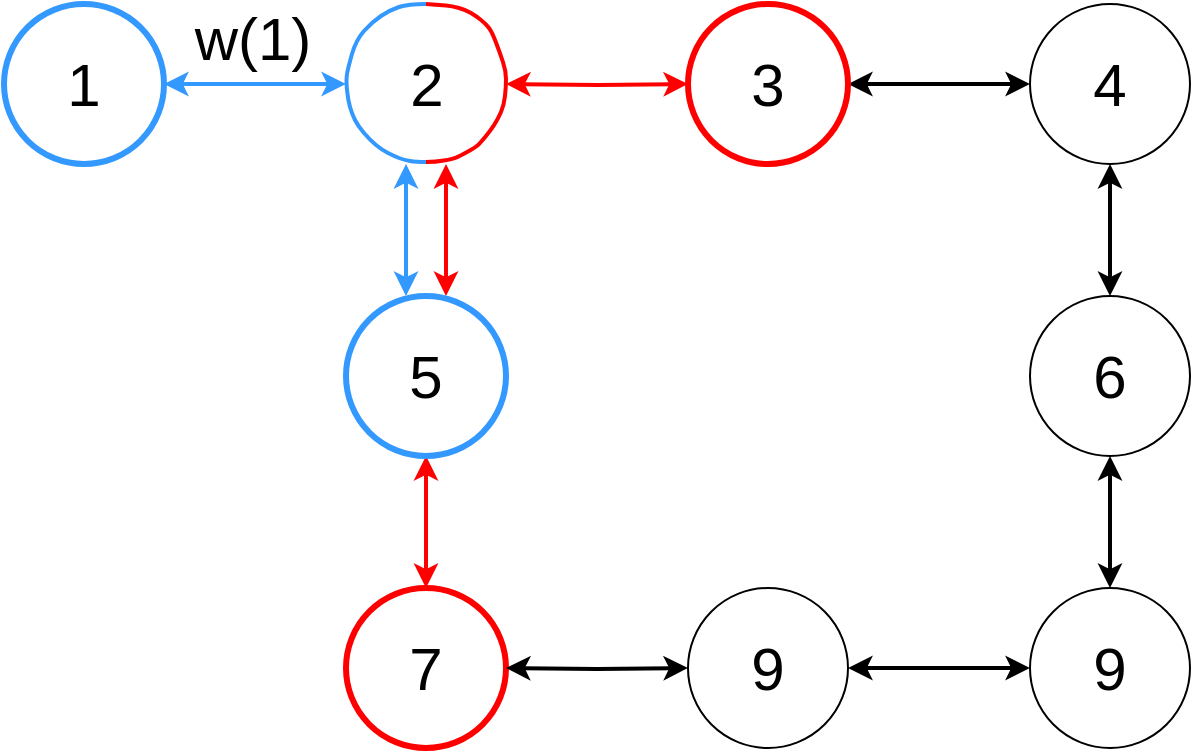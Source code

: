 <mxfile version="19.0.3" type="device"><diagram id="Z63LqnVQjB6Ba96cm-Tl" name="Page-1"><mxGraphModel dx="1023" dy="716" grid="0" gridSize="10" guides="1" tooltips="1" connect="1" arrows="1" fold="1" page="0" pageScale="1" pageWidth="850" pageHeight="1100" math="0" shadow="0"><root><mxCell id="0"/><mxCell id="1" parent="0"/><mxCell id="ppD7EZdJA1XX8jkkhGYU-10" style="edgeStyle=orthogonalEdgeStyle;rounded=0;orthogonalLoop=1;jettySize=auto;html=1;exitX=1;exitY=0.5;exitDx=0;exitDy=0;entryX=0;entryY=0.5;entryDx=0;entryDy=0;startArrow=classic;startFill=1;strokeWidth=2;fontSize=30;strokeColor=#3399FF;" edge="1" parent="1" source="ppD7EZdJA1XX8jkkhGYU-1"><mxGeometry relative="1" as="geometry"><mxPoint x="254" y="193" as="targetPoint"/></mxGeometry></mxCell><mxCell id="ppD7EZdJA1XX8jkkhGYU-27" value="&lt;div&gt;w(1)&lt;/div&gt;" style="edgeLabel;html=1;align=center;verticalAlign=middle;resizable=0;points=[];fontSize=30;" vertex="1" connectable="0" parent="ppD7EZdJA1XX8jkkhGYU-10"><mxGeometry x="-0.055" y="2" relative="1" as="geometry"><mxPoint x="1" y="-21" as="offset"/></mxGeometry></mxCell><mxCell id="ppD7EZdJA1XX8jkkhGYU-1" value="1" style="ellipse;whiteSpace=wrap;html=1;aspect=fixed;fontSize=30;strokeColor=#3399FF;strokeWidth=3;" vertex="1" parent="1"><mxGeometry x="83" y="153" width="80" height="80" as="geometry"/></mxCell><mxCell id="ppD7EZdJA1XX8jkkhGYU-11" style="edgeStyle=orthogonalEdgeStyle;rounded=0;orthogonalLoop=1;jettySize=auto;html=1;exitX=1;exitY=0.5;exitDx=0;exitDy=0;entryX=0;entryY=0.5;entryDx=0;entryDy=0;startArrow=classic;startFill=1;strokeWidth=2;fontSize=30;strokeColor=#FF0000;" edge="1" parent="1" target="ppD7EZdJA1XX8jkkhGYU-3"><mxGeometry relative="1" as="geometry"><mxPoint x="334" y="193" as="sourcePoint"/></mxGeometry></mxCell><mxCell id="ppD7EZdJA1XX8jkkhGYU-23" style="edgeStyle=orthogonalEdgeStyle;rounded=0;orthogonalLoop=1;jettySize=auto;html=1;exitX=1;exitY=0.5;exitDx=0;exitDy=0;entryX=0;entryY=0.5;entryDx=0;entryDy=0;startArrow=classic;startFill=1;strokeWidth=2;fontSize=30;" edge="1" parent="1" source="ppD7EZdJA1XX8jkkhGYU-3" target="ppD7EZdJA1XX8jkkhGYU-20"><mxGeometry relative="1" as="geometry"/></mxCell><mxCell id="ppD7EZdJA1XX8jkkhGYU-3" value="3" style="ellipse;whiteSpace=wrap;html=1;aspect=fixed;fontSize=30;strokeColor=#FF0000;strokeWidth=3;" vertex="1" parent="1"><mxGeometry x="425" y="153" width="80" height="80" as="geometry"/></mxCell><mxCell id="ppD7EZdJA1XX8jkkhGYU-15" style="edgeStyle=orthogonalEdgeStyle;rounded=0;orthogonalLoop=1;jettySize=auto;html=1;exitX=0.5;exitY=1;exitDx=0;exitDy=0;entryX=0.5;entryY=0;entryDx=0;entryDy=0;startArrow=classic;startFill=1;strokeWidth=2;fontSize=30;strokeColor=#FF0000;" edge="1" parent="1" source="ppD7EZdJA1XX8jkkhGYU-4" target="ppD7EZdJA1XX8jkkhGYU-7"><mxGeometry relative="1" as="geometry"/></mxCell><mxCell id="ppD7EZdJA1XX8jkkhGYU-4" value="5" style="ellipse;whiteSpace=wrap;html=1;aspect=fixed;fontSize=30;strokeColor=#3399FF;strokeWidth=3;" vertex="1" parent="1"><mxGeometry x="254" y="299" width="80" height="80" as="geometry"/></mxCell><mxCell id="ppD7EZdJA1XX8jkkhGYU-7" value="7" style="ellipse;whiteSpace=wrap;html=1;aspect=fixed;fontSize=30;strokeColor=#FF0000;strokeWidth=3;" vertex="1" parent="1"><mxGeometry x="254" y="445" width="80" height="80" as="geometry"/></mxCell><mxCell id="ppD7EZdJA1XX8jkkhGYU-16" style="edgeStyle=orthogonalEdgeStyle;rounded=0;orthogonalLoop=1;jettySize=auto;html=1;exitX=0;exitY=0.5;exitDx=0;exitDy=0;entryX=1;entryY=0.5;entryDx=0;entryDy=0;startArrow=classic;startFill=1;strokeWidth=2;fontSize=30;" edge="1" parent="1" target="ppD7EZdJA1XX8jkkhGYU-7"><mxGeometry relative="1" as="geometry"><mxPoint x="425" y="485" as="sourcePoint"/></mxGeometry></mxCell><mxCell id="ppD7EZdJA1XX8jkkhGYU-17" style="edgeStyle=orthogonalEdgeStyle;rounded=0;orthogonalLoop=1;jettySize=auto;html=1;exitX=0.5;exitY=1;exitDx=0;exitDy=0;entryX=0.5;entryY=0;entryDx=0;entryDy=0;startArrow=classic;startFill=1;strokeWidth=2;fontSize=30;" edge="1" parent="1" source="ppD7EZdJA1XX8jkkhGYU-18" target="ppD7EZdJA1XX8jkkhGYU-19"><mxGeometry relative="1" as="geometry"/></mxCell><mxCell id="ppD7EZdJA1XX8jkkhGYU-18" value="6" style="ellipse;whiteSpace=wrap;html=1;aspect=fixed;fontSize=30;" vertex="1" parent="1"><mxGeometry x="596" y="299" width="80" height="80" as="geometry"/></mxCell><mxCell id="ppD7EZdJA1XX8jkkhGYU-24" style="edgeStyle=orthogonalEdgeStyle;rounded=0;orthogonalLoop=1;jettySize=auto;html=1;exitX=0;exitY=0.5;exitDx=0;exitDy=0;entryX=1;entryY=0.5;entryDx=0;entryDy=0;startArrow=classic;startFill=1;strokeWidth=2;fontSize=30;" edge="1" parent="1" source="ppD7EZdJA1XX8jkkhGYU-19" target="ppD7EZdJA1XX8jkkhGYU-21"><mxGeometry relative="1" as="geometry"/></mxCell><mxCell id="ppD7EZdJA1XX8jkkhGYU-19" value="9" style="ellipse;whiteSpace=wrap;html=1;aspect=fixed;fontSize=30;" vertex="1" parent="1"><mxGeometry x="596" y="445" width="80" height="80" as="geometry"/></mxCell><mxCell id="ppD7EZdJA1XX8jkkhGYU-22" style="edgeStyle=orthogonalEdgeStyle;rounded=0;orthogonalLoop=1;jettySize=auto;html=1;exitX=0.5;exitY=1;exitDx=0;exitDy=0;entryX=0.5;entryY=0;entryDx=0;entryDy=0;startArrow=classic;startFill=1;strokeWidth=2;fontSize=30;" edge="1" parent="1" source="ppD7EZdJA1XX8jkkhGYU-20" target="ppD7EZdJA1XX8jkkhGYU-18"><mxGeometry relative="1" as="geometry"/></mxCell><mxCell id="ppD7EZdJA1XX8jkkhGYU-20" value="4" style="ellipse;whiteSpace=wrap;html=1;aspect=fixed;fontSize=30;" vertex="1" parent="1"><mxGeometry x="596" y="153" width="80" height="80" as="geometry"/></mxCell><mxCell id="ppD7EZdJA1XX8jkkhGYU-21" value="9" style="ellipse;whiteSpace=wrap;html=1;aspect=fixed;fontSize=30;" vertex="1" parent="1"><mxGeometry x="425" y="445" width="80" height="80" as="geometry"/></mxCell><mxCell id="ppD7EZdJA1XX8jkkhGYU-25" style="edgeStyle=orthogonalEdgeStyle;rounded=0;orthogonalLoop=1;jettySize=auto;html=1;exitX=0.5;exitY=1;exitDx=0;exitDy=0;entryX=0.5;entryY=0;entryDx=0;entryDy=0;startArrow=classic;startFill=1;strokeWidth=2;fontSize=30;strokeColor=#FF0000;" edge="1" parent="1"><mxGeometry relative="1" as="geometry"><mxPoint x="304" y="233" as="sourcePoint"/><mxPoint x="304" y="299" as="targetPoint"/></mxGeometry></mxCell><mxCell id="ppD7EZdJA1XX8jkkhGYU-26" style="edgeStyle=orthogonalEdgeStyle;rounded=0;orthogonalLoop=1;jettySize=auto;html=1;exitX=0.5;exitY=1;exitDx=0;exitDy=0;entryX=0.5;entryY=0;entryDx=0;entryDy=0;startArrow=classic;startFill=1;strokeWidth=2;fontSize=30;strokeColor=#3399FF;" edge="1" parent="1"><mxGeometry relative="1" as="geometry"><mxPoint x="284" y="233" as="sourcePoint"/><mxPoint x="284" y="299" as="targetPoint"/></mxGeometry></mxCell><mxCell id="ppD7EZdJA1XX8jkkhGYU-32" value="" style="curved=1;endArrow=none;html=1;rounded=0;fontSize=30;strokeColor=#3399FF;strokeWidth=2;exitX=0.5;exitY=1;exitDx=0;exitDy=0;endFill=0;" edge="1" parent="1"><mxGeometry width="50" height="50" relative="1" as="geometry"><mxPoint x="294" y="232.0" as="sourcePoint"/><mxPoint x="294" y="153" as="targetPoint"/><Array as="points"><mxPoint x="289" y="232"/><mxPoint x="283" y="231"/><mxPoint x="278" y="229"/><mxPoint x="272" y="226"/><mxPoint x="266" y="221"/><mxPoint x="260" y="214"/><mxPoint x="257" y="208"/><mxPoint x="255" y="201"/><mxPoint x="254" y="191"/><mxPoint x="255" y="185"/><mxPoint x="259" y="171"/><mxPoint x="267" y="162"/><mxPoint x="276" y="156"/><mxPoint x="285" y="153"/></Array></mxGeometry></mxCell><mxCell id="ppD7EZdJA1XX8jkkhGYU-37" value="" style="curved=1;endArrow=none;html=1;rounded=0;fontSize=30;strokeColor=#FF0000;strokeWidth=2;endFill=0;" edge="1" parent="1"><mxGeometry width="50" height="50" relative="1" as="geometry"><mxPoint x="294" y="232" as="sourcePoint"/><mxPoint x="294" y="153" as="targetPoint"/><Array as="points"><mxPoint x="299" y="232"/><mxPoint x="307" y="230.52"/><mxPoint x="311" y="229"/><mxPoint x="319" y="224.52"/><mxPoint x="322" y="221.52"/><mxPoint x="326" y="216.52"/><mxPoint x="330" y="210.52"/><mxPoint x="333" y="203.52"/><mxPoint x="334" y="194.52"/><mxPoint x="334" y="186.52"/><mxPoint x="331" y="177.52"/><mxPoint x="327" y="167"/><mxPoint x="324" y="163"/><mxPoint x="319" y="159"/><mxPoint x="314" y="156"/><mxPoint x="307" y="154"/><mxPoint x="301" y="153.52"/></Array></mxGeometry></mxCell><mxCell id="ppD7EZdJA1XX8jkkhGYU-38" value="2" style="text;html=1;align=center;verticalAlign=middle;resizable=0;points=[];autosize=1;strokeColor=none;fillColor=none;fontSize=30;" vertex="1" parent="1"><mxGeometry x="280.5" y="173" width="27" height="40" as="geometry"/></mxCell></root></mxGraphModel></diagram></mxfile>